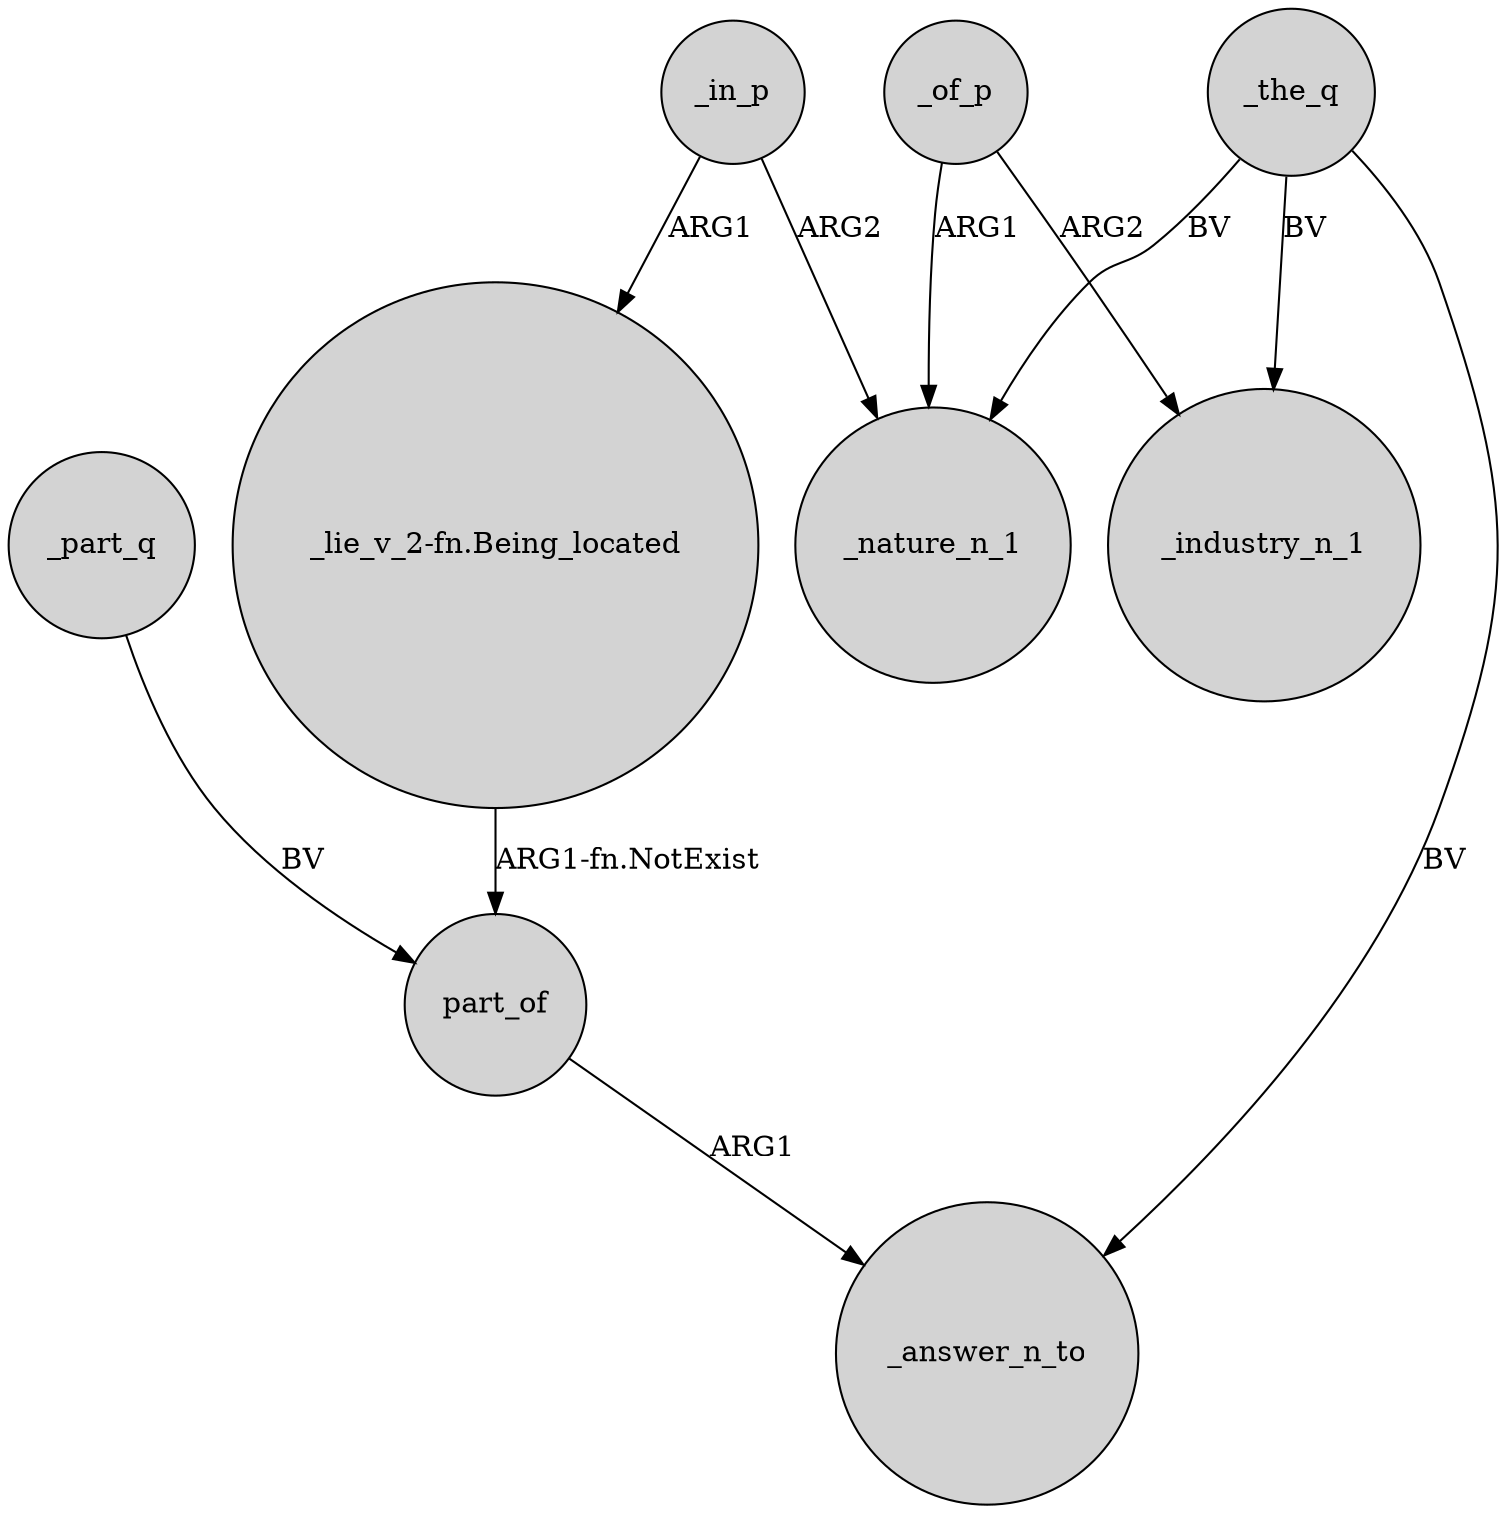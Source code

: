 digraph {
	node [shape=circle style=filled]
	"_lie_v_2-fn.Being_located" -> part_of [label="ARG1-fn.NotExist"]
	_the_q -> _nature_n_1 [label=BV]
	_the_q -> _industry_n_1 [label=BV]
	_the_q -> _answer_n_to [label=BV]
	_of_p -> _industry_n_1 [label=ARG2]
	_of_p -> _nature_n_1 [label=ARG1]
	_part_q -> part_of [label=BV]
	_in_p -> "_lie_v_2-fn.Being_located" [label=ARG1]
	part_of -> _answer_n_to [label=ARG1]
	_in_p -> _nature_n_1 [label=ARG2]
}
